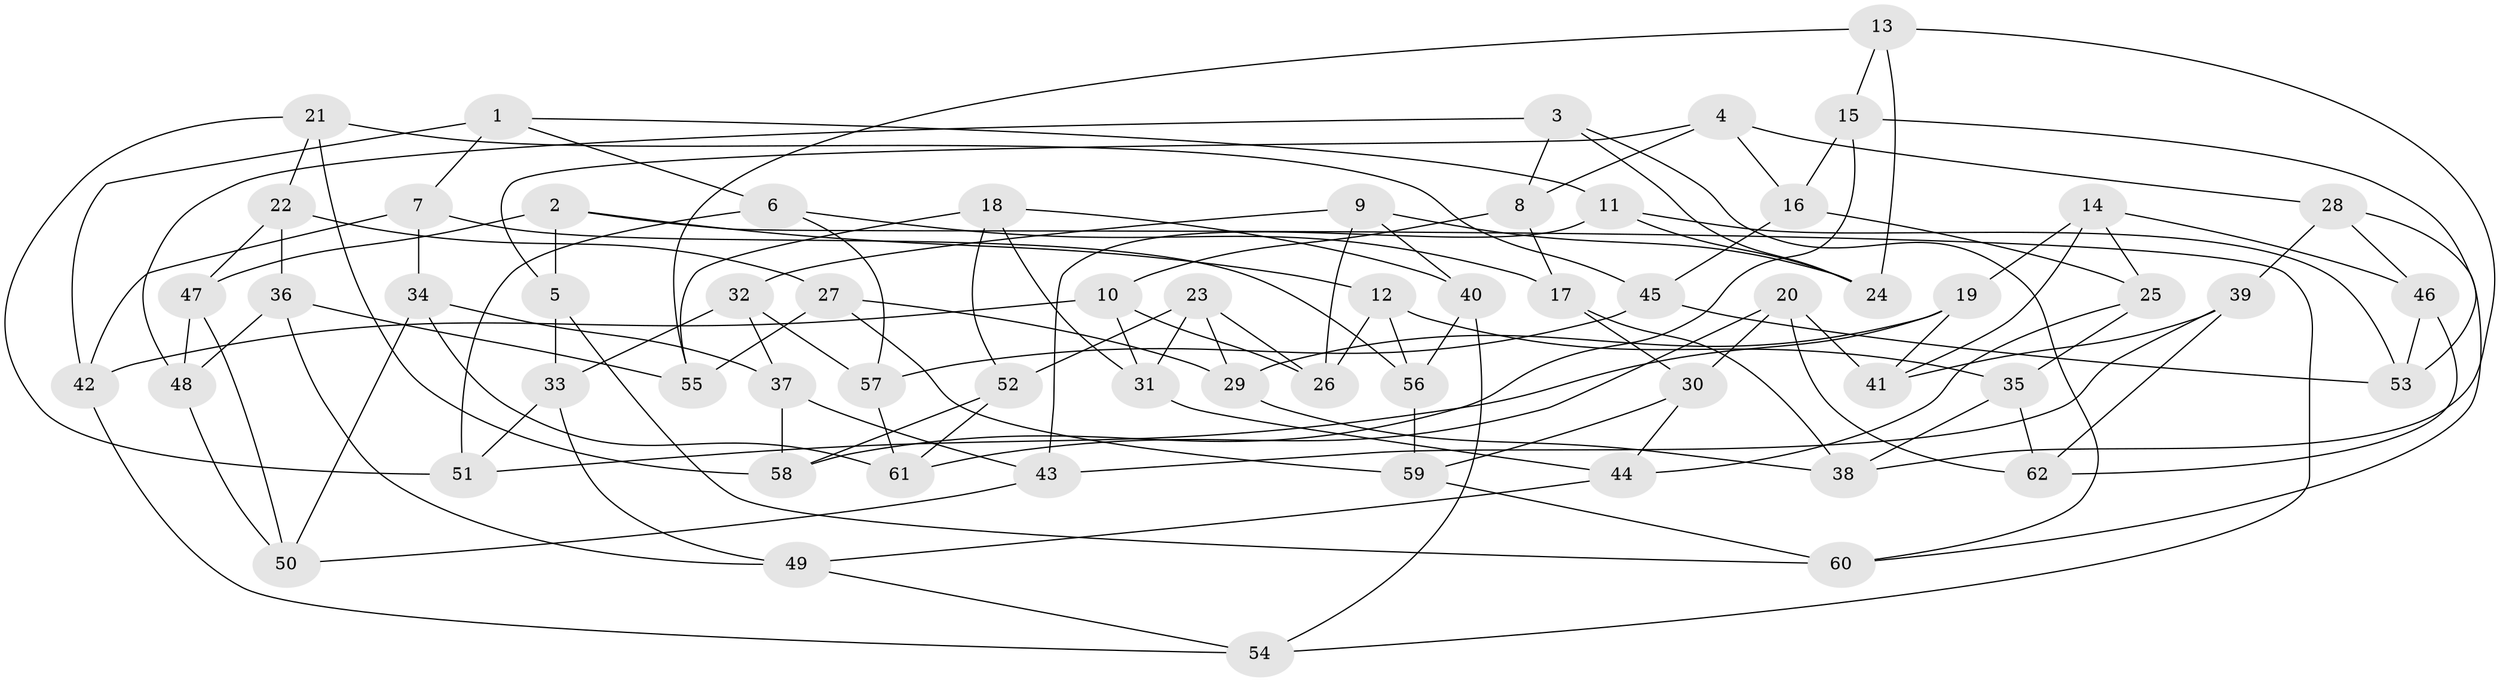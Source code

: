 // Generated by graph-tools (version 1.1) at 2025/37/03/09/25 02:37:47]
// undirected, 62 vertices, 124 edges
graph export_dot {
graph [start="1"]
  node [color=gray90,style=filled];
  1;
  2;
  3;
  4;
  5;
  6;
  7;
  8;
  9;
  10;
  11;
  12;
  13;
  14;
  15;
  16;
  17;
  18;
  19;
  20;
  21;
  22;
  23;
  24;
  25;
  26;
  27;
  28;
  29;
  30;
  31;
  32;
  33;
  34;
  35;
  36;
  37;
  38;
  39;
  40;
  41;
  42;
  43;
  44;
  45;
  46;
  47;
  48;
  49;
  50;
  51;
  52;
  53;
  54;
  55;
  56;
  57;
  58;
  59;
  60;
  61;
  62;
  1 -- 11;
  1 -- 6;
  1 -- 42;
  1 -- 7;
  2 -- 54;
  2 -- 12;
  2 -- 5;
  2 -- 47;
  3 -- 8;
  3 -- 48;
  3 -- 60;
  3 -- 24;
  4 -- 16;
  4 -- 5;
  4 -- 8;
  4 -- 28;
  5 -- 33;
  5 -- 60;
  6 -- 57;
  6 -- 51;
  6 -- 17;
  7 -- 42;
  7 -- 56;
  7 -- 34;
  8 -- 17;
  8 -- 10;
  9 -- 32;
  9 -- 40;
  9 -- 24;
  9 -- 26;
  10 -- 42;
  10 -- 31;
  10 -- 26;
  11 -- 53;
  11 -- 24;
  11 -- 43;
  12 -- 35;
  12 -- 26;
  12 -- 56;
  13 -- 15;
  13 -- 38;
  13 -- 24;
  13 -- 55;
  14 -- 25;
  14 -- 46;
  14 -- 19;
  14 -- 41;
  15 -- 16;
  15 -- 58;
  15 -- 53;
  16 -- 25;
  16 -- 45;
  17 -- 38;
  17 -- 30;
  18 -- 40;
  18 -- 31;
  18 -- 55;
  18 -- 52;
  19 -- 51;
  19 -- 29;
  19 -- 41;
  20 -- 30;
  20 -- 41;
  20 -- 62;
  20 -- 61;
  21 -- 45;
  21 -- 51;
  21 -- 22;
  21 -- 58;
  22 -- 27;
  22 -- 36;
  22 -- 47;
  23 -- 29;
  23 -- 31;
  23 -- 52;
  23 -- 26;
  25 -- 35;
  25 -- 44;
  27 -- 29;
  27 -- 55;
  27 -- 59;
  28 -- 46;
  28 -- 39;
  28 -- 60;
  29 -- 38;
  30 -- 44;
  30 -- 59;
  31 -- 44;
  32 -- 33;
  32 -- 37;
  32 -- 57;
  33 -- 49;
  33 -- 51;
  34 -- 37;
  34 -- 50;
  34 -- 61;
  35 -- 38;
  35 -- 62;
  36 -- 55;
  36 -- 48;
  36 -- 49;
  37 -- 43;
  37 -- 58;
  39 -- 41;
  39 -- 43;
  39 -- 62;
  40 -- 56;
  40 -- 54;
  42 -- 54;
  43 -- 50;
  44 -- 49;
  45 -- 53;
  45 -- 57;
  46 -- 62;
  46 -- 53;
  47 -- 50;
  47 -- 48;
  48 -- 50;
  49 -- 54;
  52 -- 58;
  52 -- 61;
  56 -- 59;
  57 -- 61;
  59 -- 60;
}
